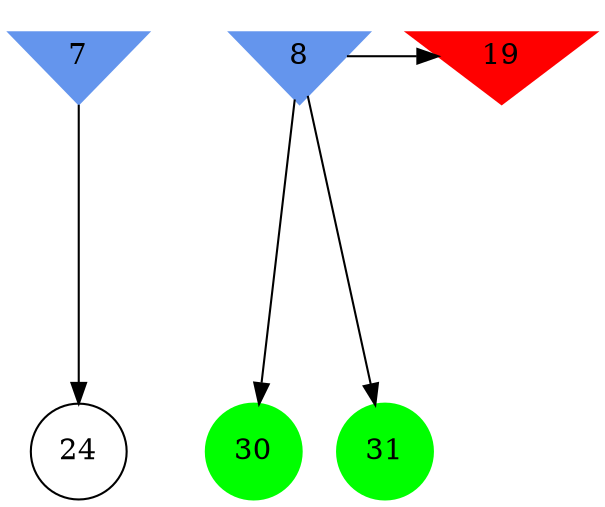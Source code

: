 digraph brain {
	ranksep=2.0;
	7 [shape=invtriangle,style=filled,color=cornflowerblue];
	8 [shape=invtriangle,style=filled,color=cornflowerblue];
	19 [shape=invtriangle,style=filled,color=red];
	24 [shape=circle,color=black];
	30 [shape=circle,style=filled,color=green];
	31 [shape=circle,style=filled,color=green];
	8	->	30;
	8	->	19;
	8	->	31;
	7	->	24;
	{ rank=same; 7; 8; 19; }
	{ rank=same; 24; }
	{ rank=same; 30; 31; }
}
